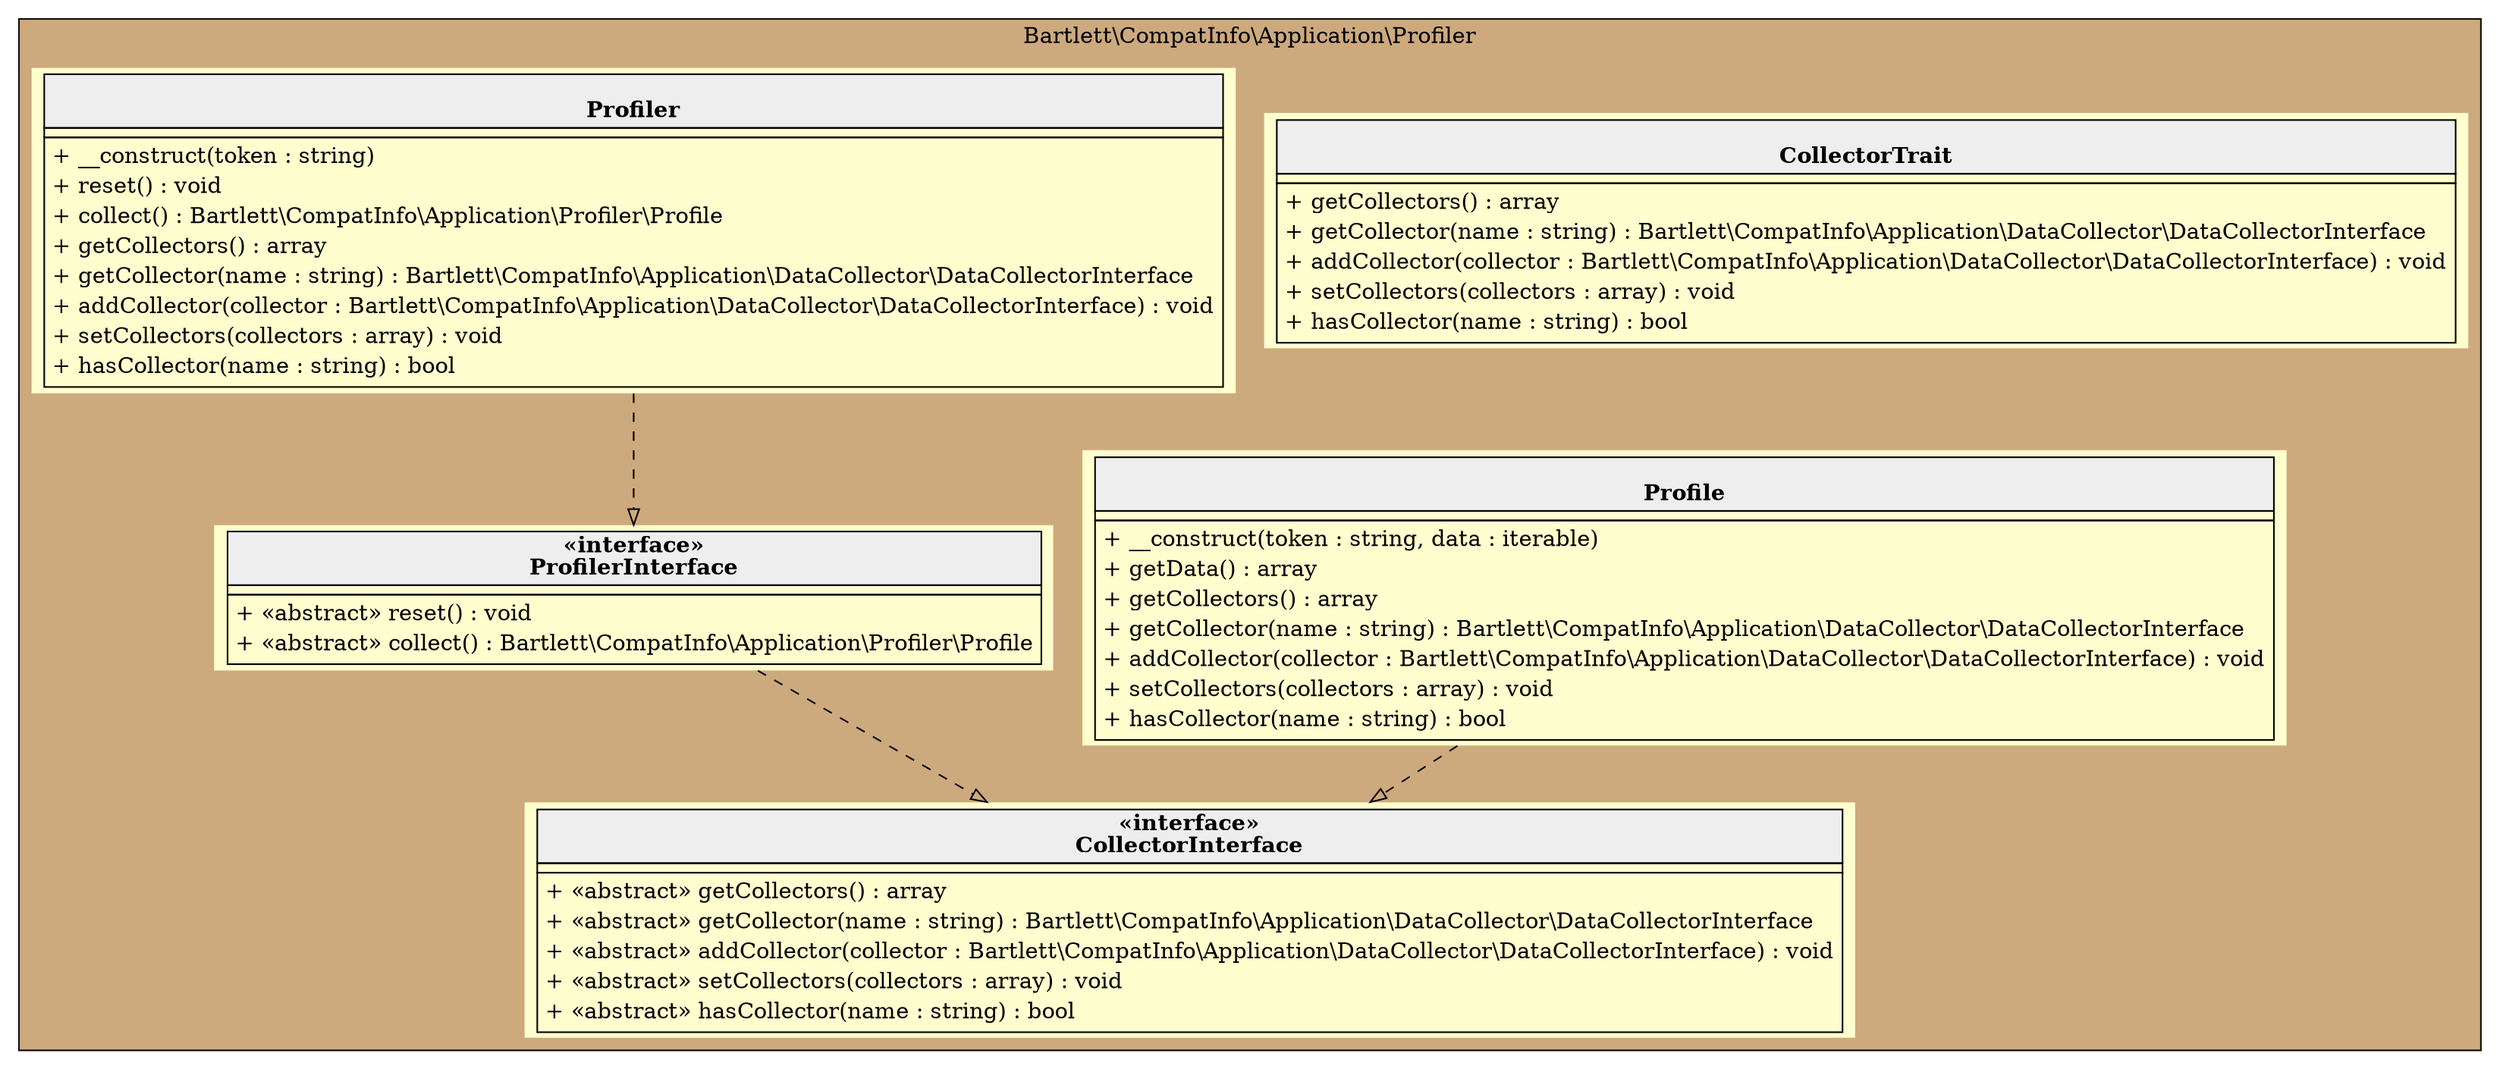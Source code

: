 digraph {
  graph [rankdir="TB" bgcolor="transparent"]
  node [fillcolor="#FEFECE" style="filled"]
  subgraph cluster_0 {
    graph [bgcolor="burlywood3"]
    label = "Bartlett\\CompatInfo\\Application\\Profiler"
    "Bartlett\\CompatInfo\\Application\\Profiler\\CollectorInterface" [shape="none" label=<
<table cellspacing="0" border="0" cellborder="1">
    <tr><td bgcolor="#eeeeee"><b>«interface»<br/>CollectorInterface</b></td></tr>
    <tr><td></td></tr>
    <tr><td><table border="0" cellspacing="0" cellpadding="2">
    <tr><td align="left">+ «abstract» getCollectors() : array</td></tr>
    <tr><td align="left">+ «abstract» getCollector(name : string) : Bartlett\\CompatInfo\\Application\\DataCollector\\DataCollectorInterface</td></tr>
    <tr><td align="left">+ «abstract» addCollector(collector : Bartlett\\CompatInfo\\Application\\DataCollector\\DataCollectorInterface) : void</td></tr>
    <tr><td align="left">+ «abstract» setCollectors(collectors : array) : void</td></tr>
    <tr><td align="left">+ «abstract» hasCollector(name : string) : bool</td></tr>
</table></td></tr>
</table>>]
    "Bartlett\\CompatInfo\\Application\\Profiler\\CollectorTrait" [shape="none" label=<
<table cellspacing="0" border="0" cellborder="1">
    <tr><td bgcolor="#eeeeee"><b><br/>CollectorTrait</b></td></tr>
    <tr><td></td></tr>
    <tr><td><table border="0" cellspacing="0" cellpadding="2">
    <tr><td align="left">+ getCollectors() : array</td></tr>
    <tr><td align="left">+ getCollector(name : string) : Bartlett\\CompatInfo\\Application\\DataCollector\\DataCollectorInterface</td></tr>
    <tr><td align="left">+ addCollector(collector : Bartlett\\CompatInfo\\Application\\DataCollector\\DataCollectorInterface) : void</td></tr>
    <tr><td align="left">+ setCollectors(collectors : array) : void</td></tr>
    <tr><td align="left">+ hasCollector(name : string) : bool</td></tr>
</table></td></tr>
</table>>]
    "Bartlett\\CompatInfo\\Application\\Profiler\\Profile" [shape="none" label=<
<table cellspacing="0" border="0" cellborder="1">
    <tr><td bgcolor="#eeeeee"><b><br/>Profile</b></td></tr>
    <tr><td></td></tr>
    <tr><td><table border="0" cellspacing="0" cellpadding="2">
    <tr><td align="left">+ __construct(token : string, data : iterable)</td></tr>
    <tr><td align="left">+ getData() : array</td></tr>
    <tr><td align="left">+ getCollectors() : array</td></tr>
    <tr><td align="left">+ getCollector(name : string) : Bartlett\\CompatInfo\\Application\\DataCollector\\DataCollectorInterface</td></tr>
    <tr><td align="left">+ addCollector(collector : Bartlett\\CompatInfo\\Application\\DataCollector\\DataCollectorInterface) : void</td></tr>
    <tr><td align="left">+ setCollectors(collectors : array) : void</td></tr>
    <tr><td align="left">+ hasCollector(name : string) : bool</td></tr>
</table></td></tr>
</table>>]
    "Bartlett\\CompatInfo\\Application\\Profiler\\Profiler" [shape="none" label=<
<table cellspacing="0" border="0" cellborder="1">
    <tr><td bgcolor="#eeeeee"><b><br/>Profiler</b></td></tr>
    <tr><td></td></tr>
    <tr><td><table border="0" cellspacing="0" cellpadding="2">
    <tr><td align="left">+ __construct(token : string)</td></tr>
    <tr><td align="left">+ reset() : void</td></tr>
    <tr><td align="left">+ collect() : Bartlett\\CompatInfo\\Application\\Profiler\\Profile</td></tr>
    <tr><td align="left">+ getCollectors() : array</td></tr>
    <tr><td align="left">+ getCollector(name : string) : Bartlett\\CompatInfo\\Application\\DataCollector\\DataCollectorInterface</td></tr>
    <tr><td align="left">+ addCollector(collector : Bartlett\\CompatInfo\\Application\\DataCollector\\DataCollectorInterface) : void</td></tr>
    <tr><td align="left">+ setCollectors(collectors : array) : void</td></tr>
    <tr><td align="left">+ hasCollector(name : string) : bool</td></tr>
</table></td></tr>
</table>>]
    "Bartlett\\CompatInfo\\Application\\Profiler\\ProfilerInterface" [shape="none" label=<
<table cellspacing="0" border="0" cellborder="1">
    <tr><td bgcolor="#eeeeee"><b>«interface»<br/>ProfilerInterface</b></td></tr>
    <tr><td></td></tr>
    <tr><td><table border="0" cellspacing="0" cellpadding="2">
    <tr><td align="left">+ «abstract» reset() : void</td></tr>
    <tr><td align="left">+ «abstract» collect() : Bartlett\\CompatInfo\\Application\\Profiler\\Profile</td></tr>
</table></td></tr>
</table>>]
  }
  "Bartlett\\CompatInfo\\Application\\Profiler\\Profile" -> "Bartlett\\CompatInfo\\Application\\Profiler\\CollectorInterface" [arrowhead="empty" style="dashed"]
  "Bartlett\\CompatInfo\\Application\\Profiler\\ProfilerInterface" -> "Bartlett\\CompatInfo\\Application\\Profiler\\CollectorInterface" [arrowhead="empty" style="dashed"]
  "Bartlett\\CompatInfo\\Application\\Profiler\\Profiler" -> "Bartlett\\CompatInfo\\Application\\Profiler\\ProfilerInterface" [arrowhead="empty" style="dashed"]
}
